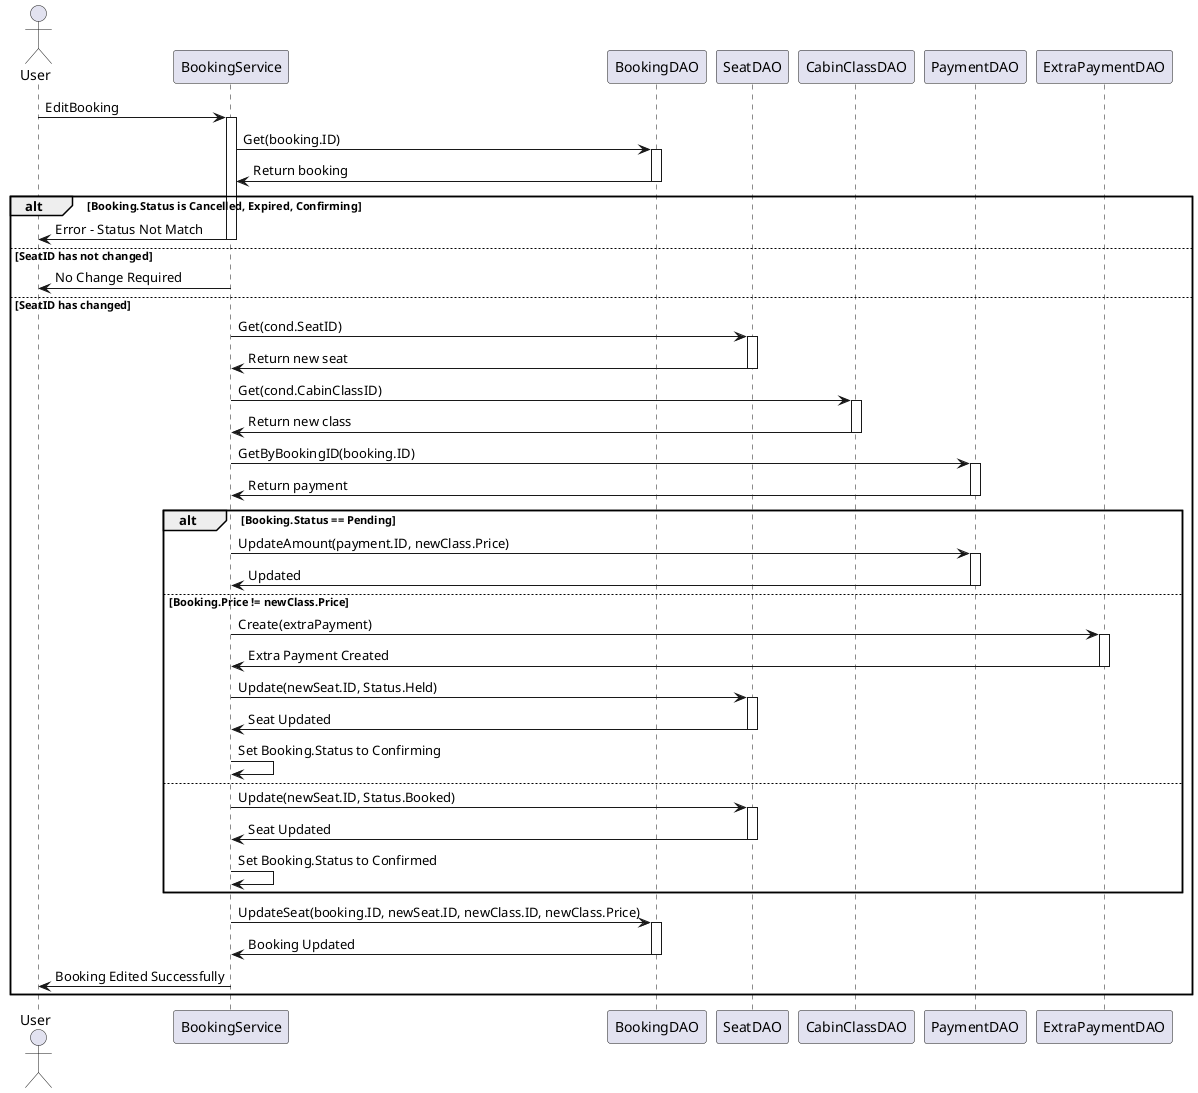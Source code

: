 
@startuml
actor User
User -> BookingService: EditBooking
activate BookingService

BookingService -> BookingDAO: Get(booking.ID)
activate BookingDAO
BookingDAO -> BookingService: Return booking
deactivate BookingDAO

alt Booking.Status is Cancelled, Expired, Confirming
    BookingService -> User: Error - Status Not Match
    deactivate BookingService
else SeatID has not changed
    BookingService -> User: No Change Required
    deactivate BookingService
else SeatID has changed
    BookingService -> SeatDAO: Get(cond.SeatID)
    activate SeatDAO
    SeatDAO -> BookingService: Return new seat
    deactivate SeatDAO

    BookingService -> CabinClassDAO: Get(cond.CabinClassID)
    activate CabinClassDAO
    CabinClassDAO -> BookingService: Return new class
    deactivate CabinClassDAO

    BookingService -> PaymentDAO: GetByBookingID(booking.ID)
    activate PaymentDAO
    PaymentDAO -> BookingService: Return payment
    deactivate PaymentDAO

    alt Booking.Status == Pending
        BookingService -> PaymentDAO: UpdateAmount(payment.ID, newClass.Price)
        activate PaymentDAO
        PaymentDAO -> BookingService: Updated
        deactivate PaymentDAO
    else Booking.Price != newClass.Price
        BookingService -> ExtraPaymentDAO: Create(extraPayment)
        activate ExtraPaymentDAO
        ExtraPaymentDAO -> BookingService: Extra Payment Created
        deactivate ExtraPaymentDAO

        BookingService -> SeatDAO: Update(newSeat.ID, Status.Held)
        activate SeatDAO
        SeatDAO -> BookingService: Seat Updated
        deactivate SeatDAO
        BookingService -> BookingService: Set Booking.Status to Confirming
    else
        BookingService -> SeatDAO: Update(newSeat.ID, Status.Booked)
        activate SeatDAO
        SeatDAO -> BookingService: Seat Updated
        deactivate SeatDAO
        BookingService -> BookingService: Set Booking.Status to Confirmed
    end

    BookingService -> BookingDAO: UpdateSeat(booking.ID, newSeat.ID, newClass.ID, newClass.Price)
    activate BookingDAO
    BookingDAO -> BookingService: Booking Updated
    deactivate BookingDAO
    BookingService -> User: Booking Edited Successfully
end

deactivate BookingService
@enduml
